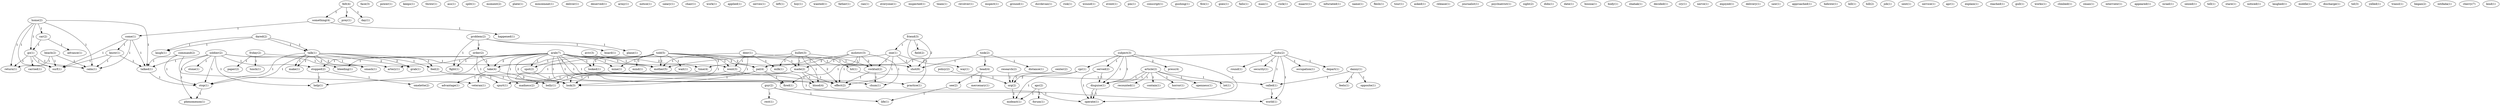 digraph G {
  home [ label="home(2)" ];
  car [ label="car(2)" ];
  go [ label="go(1)" ];
  return [ label="return(1)" ];
  surf [ label="surf(1)" ];
  calm [ label="calm(1)" ];
  talked [ label="talked(1)" ];
  face [ label="face(3)" ];
  felt [ label="felt(4)" ];
  something [ label="something(4)" ];
  prey [ label="prey(1)" ];
  day [ label="day(1)" ];
  problem [ label="problem(2)" ];
  order [ label="order(2)" ];
  plane [ label="plane(1)" ];
  board [ label="board(1)" ];
  fight [ label="fight(1)" ];
  apc [ label="apc(2)" ];
  forum [ label="forum(1)" ];
  mideast [ label="mideast(1)" ];
  power [ label="power(1)" ];
  keeps [ label="keeps(1)" ];
  threw [ label="threw(1)" ];
  beach [ label="beach(2)" ];
  ass [ label="ass(1)" ];
  split [ label="split(1)" ];
  moment [ label="moment(2)" ];
  plate [ label="plate(1)" ];
  mincemeat [ label="mincemeat(1)" ];
  deliver [ label="deliver(1)" ];
  deserved [ label="deserved(1)" ];
  army [ label="army(1)" ];
  notice [ label="notice(1)" ];
  salary [ label="salary(1)" ];
  chair [ label="chair(1)" ];
  aviv [ label="aviv(3)" ];
  time [ label="time(4)" ];
  advance [ label="advance(1)" ];
  work [ label="work(1)" ];
  applied [ label="applied(1)" ];
  subject [ label="subject(3)" ];
  press [ label="press(4)" ];
  disguise [ label="disguise(1)" ];
  served [ label="served(2)" ];
  disguise [ label="disguise(1)" ];
  cpr [ label="cpr(1)" ];
  operate [ label="operate(1)" ];
  article [ label="article(2)" ];
  recounted [ label="recounted(1)" ];
  contain [ label="contain(1)" ];
  horror [ label="horror(1)" ];
  openness [ label="openness(1)" ];
  lot [ label="lot(1)" ];
  friday [ label="friday(2)" ];
  lunch [ label="lunch(1)" ];
  mother [ label="mother(5)" ];
  paper [ label="paper(2)" ];
  serves [ label="serves(1)" ];
  left [ label="left(1)" ];
  happened [ label="happened(1)" ];
  come [ label="come(1)" ];
  boy [ label="boy(1)" ];
  wanted [ label="wanted(1)" ];
  father [ label="father(1)" ];
  stop [ label="stop(1)" ];
  phenomenon [ label="phenomenon(1)" ];
  carried [ label="carried(1)" ];
  ran [ label="ran(1)" ];
  everyone [ label="everyone(1)" ];
  inspected [ label="inspected(1)" ];
  team [ label="team(1)" ];
  dared [ label="dared(2)" ];
  talk [ label="talk(4)" ];
  talk [ label="talk(1)" ];
  laugh [ label="laugh(1)" ];
  laugh [ label="laugh(1)" ];
  revolver [ label="revolver(1)" ];
  inspect [ label="inspect(1)" ];
  grab [ label="grab(1)" ];
  feel [ label="feel(2)" ];
  smash [ label="smash(1)" ];
  make [ label="make(1)" ];
  stop [ label="stop(1)" ];
  ground [ label="ground(1)" ];
  duvdevan [ label="duvdevan(1)" ];
  risk [ label="risk(1)" ];
  wound [ label="wound(1)" ];
  soldier [ label="soldier(2)" ];
  stone [ label="stone(1)" ];
  bleeding [ label="bleeding(1)" ];
  artery [ label="artery(1)" ];
  stopped [ label="stopped(2)" ];
  help [ label="help(1)" ];
  event [ label="event(1)" ];
  center [ label="center(2)" ];
  org [ label="org(2)" ];
  pm [ label="pm(1)" ];
  conscript [ label="conscript(1)" ];
  took [ label="took(2)" ];
  distance [ label="distance(1)" ];
  head [ label="head(4)" ];
  shot [ label="shot(6)" ];
  gushing [ label="gushing(1)" ];
  fire [ label="fire(1)" ];
  goes [ label="goes(1)" ];
  falls [ label="falls(1)" ];
  man [ label="man(1)" ];
  rock [ label="rock(1)" ];
  bullet [ label="bullet(3)" ];
  cocktail [ label="cocktail(2)" ];
  made [ label="made(2)" ];
  blood [ label="blood(4)" ];
  milk [ label="milk(1)" ];
  effect [ label="effect(2)" ];
  maariv [ label="maariv(1)" ];
  infuriated [ label="infuriated(1)" ];
  name [ label="name(1)" ];
  flesh [ label="flesh(1)" ];
  policy [ label="policy(2)" ];
  tour [ label="tour(1)" ];
  know [ label="know(1)" ];
  asked [ label="asked(1)" ];
  release [ label="release(1)" ];
  dudu [ label="dudu(2)" ];
  depart [ label="depart(1)" ];
  round [ label="round(1)" ];
  called [ label="called(1)" ];
  pal [ label="pal(4)" ];
  security [ label="security(1)" ];
  occupation [ label="occupation(1)" ];
  world [ label="world(1)" ];
  command [ label="command(2)" ];
  veteran [ label="veteran(1)" ];
  friend [ label="friend(3)" ];
  one [ label="one(1)" ];
  field [ label="field(2)" ];
  practice [ label="practice(1)" ];
  way [ label="way(1)" ];
  journalist [ label="journalist(1)" ];
  take [ label="take(4)" ];
  look [ label="look(3)" ];
  told [ label="told(5)" ];
  mine [ label="mine(1)" ];
  spot [ label="spot(2)" ];
  wait [ label="wait(1)" ];
  looked [ label="looked(1)" ];
  went [ label="went(3)" ];
  belly [ label="belly(1)" ];
  mind [ label="mind(1)" ];
  psychiatrist [ label="psychiatrist(1)" ];
  sight [ label="sight(2)" ];
  didn [ label="didn(1)" ];
  date [ label="date(1)" ];
  molotov [ label="molotov(3)" ];
  chum [ label="chum(1)" ];
  fired [ label="fired(1)" ];
  research [ label="research(2)" ];
  spurt [ label="spurt(1)" ];
  madness [ label="madness(2)" ];
  bosnia [ label="bosnia(1)" ];
  body [ label="body(1)" ];
  arab [ label="arab(7)" ];
  shahak [ label="shahak(1)" ];
  decided [ label="decided(1)" ];
  cry [ label="cry(1)" ];
  nerve [ label="nerve(1)" ];
  enjoyed [ label="enjoyed(1)" ];
  delivery [ label="delivery(1)" ];
  saw [ label="saw(1)" ];
  approached [ label="approached(1)" ];
  advantage [ label="advantage(1)" ];
  hebrew [ label="hebrew(1)" ];
  kill [ label="kill(1)" ];
  hill [ label="hill(2)" ];
  job [ label="job(1)" ];
  sent [ label="sent(1)" ];
  service [ label="service(1)" ];
  apr [ label="apr(1)" ];
  deer [ label="deer(1)" ];
  hit [ label="hit(1)" ];
  explain [ label="explain(1)" ];
  reached [ label="reached(1)" ];
  gull [ label="gull(1)" ];
  works [ label="works(1)" ];
  climbed [ label="climbed(1)" ];
  danny [ label="danny(1)" ];
  opposite [ label="opposite(1)" ];
  feels [ label="feels(1)" ];
  zman [ label="zman(1)" ];
  interview [ label="interview(1)" ];
  appeared [ label="appeared(1)" ];
  mercenary [ label="mercenary(1)" ];
  see [ label="see(2)" ];
  israel [ label="israel(1)" ];
  seized [ label="seized(1)" ];
  tell [ label="tell(1)" ];
  omelette [ label="omelette(2)" ];
  guy [ label="guy(2)" ];
  rest [ label="rest(1)" ];
  life [ label="life(1)" ];
  stare [ label="stare(1)" ];
  noticed [ label="noticed(1)" ];
  laughed [ label="laughed(1)" ];
  middle [ label="middle(1)" ];
  discharge [ label="discharge(1)" ];
  tel [ label="tel(3)" ];
  yelled [ label="yelled(1)" ];
  transl [ label="transl(1)" ];
  began [ label="began(2)" ];
  intifada [ label="intifada(1)" ];
  cherry [ label="cherry(7)" ];
  kind [ label="kind(1)" ];
  home -> car [ label="1" ];
  home -> go [ label="1" ];
  home -> return [ label="1" ];
  home -> surf [ label="1" ];
  home -> calm [ label="1" ];
  home -> talked [ label="1" ];
  felt -> something [ label="1" ];
  felt -> prey [ label="1" ];
  felt -> day [ label="1" ];
  problem -> order [ label="1" ];
  problem -> plane [ label="1" ];
  problem -> board [ label="1" ];
  problem -> fight [ label="1" ];
  apc -> forum [ label="1" ];
  apc -> mideast [ label="1" ];
  beach -> return [ label="1" ];
  beach -> surf [ label="1" ];
  beach -> calm [ label="1" ];
  aviv -> time [ label="2" ];
  car -> go [ label="1" ];
  car -> advance [ label="1" ];
  subject -> press [ label="2" ];
  subject -> disguise [ label="1" ];
  subject -> served [ label="1" ];
  subject -> disguise [ label="1" ];
  subject -> cpr [ label="1" ];
  subject -> operate [ label="1" ];
  article -> recounted [ label="1" ];
  article -> disguise [ label="1" ];
  article -> contain [ label="1" ];
  article -> disguise [ label="1" ];
  article -> horror [ label="1" ];
  article -> openness [ label="1" ];
  article -> lot [ label="1" ];
  friday -> lunch [ label="1" ];
  friday -> mother [ label="1" ];
  friday -> paper [ label="1" ];
  something -> happened [ label="1" ];
  something -> come [ label="1" ];
  stop -> phenomenon [ label="1" ];
  go -> return [ label="1" ];
  go -> carried [ label="1" ];
  go -> surf [ label="1" ];
  go -> calm [ label="1" ];
  dared -> talk [ label="1" ];
  dared -> talk [ label="1" ];
  dared -> laugh [ label="1" ];
  dared -> laugh [ label="1" ];
  talk -> grab [ label="2" ];
  talk -> feel [ label="1" ];
  talk -> smash [ label="2" ];
  talk -> make [ label="1" ];
  talk -> stop [ label="1" ];
  soldier -> phenomenon [ label="1" ];
  soldier -> stone [ label="1" ];
  soldier -> bleeding [ label="1" ];
  soldier -> artery [ label="1" ];
  soldier -> talked [ label="1" ];
  soldier -> stopped [ label="1" ];
  soldier -> help [ label="1" ];
  soldier -> stop [ label="1" ];
  center -> org [ label="1" ];
  took -> distance [ label="1" ];
  took -> head [ label="1" ];
  took -> shot [ label="1" ];
  bullet -> cocktail [ label="1" ];
  bullet -> made [ label="1" ];
  bullet -> blood [ label="1" ];
  bullet -> milk [ label="1" ];
  bullet -> effect [ label="2" ];
  bullet -> mother [ label="1" ];
  disguise -> operate [ label="1" ];
  policy -> org [ label="1" ];
  served -> disguise [ label="1" ];
  served -> operate [ label="1" ];
  come -> know [ label="1" ];
  come -> surf [ label="1" ];
  come -> calm [ label="1" ];
  come -> talked [ label="1" ];
  dudu -> depart [ label="1" ];
  dudu -> round [ label="1" ];
  dudu -> called [ label="1" ];
  dudu -> pal [ label="1" ];
  dudu -> security [ label="1" ];
  dudu -> occupation [ label="1" ];
  dudu -> world [ label="1" ];
  command -> veteran [ label="1" ];
  command -> talked [ label="1" ];
  command -> stop [ label="1" ];
  friend -> one [ label="1" ];
  friend -> field [ label="1" ];
  friend -> practice [ label="1" ];
  friend -> shot [ label="2" ];
  one -> way [ label="1" ];
  one -> time [ label="1" ];
  one -> cocktail [ label="1" ];
  one -> effect [ label="1" ];
  one -> shot [ label="1" ];
  disguise -> operate [ label="1" ];
  order -> take [ label="1" ];
  order -> fight [ label="1" ];
  order -> look [ label="1" ];
  talk -> grab [ label="2" ];
  talk -> feel [ label="1" ];
  talk -> smash [ label="2" ];
  talk -> make [ label="1" ];
  talk -> stop [ label="1" ];
  cpr -> org [ label="2" ];
  cpr -> mideast [ label="1" ];
  told -> mine [ label="1" ];
  told -> take [ label="1" ];
  told -> made [ label="1" ];
  told -> spot [ label="1" ];
  told -> wait [ label="1" ];
  told -> pal [ label="2" ];
  told -> looked [ label="1" ];
  told -> went [ label="1" ];
  told -> belly [ label="1" ];
  told -> look [ label="1" ];
  told -> mind [ label="1" ];
  told -> mother [ label="2" ];
  told -> shot [ label="1" ];
  time -> veteran [ label="1" ];
  molotov -> cocktail [ label="2" ];
  molotov -> made [ label="1" ];
  molotov -> chum [ label="1" ];
  molotov -> pal [ label="2" ];
  molotov -> effect [ label="1" ];
  molotov -> fired [ label="1" ];
  cocktail -> chum [ label="1" ];
  cocktail -> effect [ label="1" ];
  research -> org [ label="1" ];
  feel -> spurt [ label="1" ];
  feel -> madness [ label="1" ];
  arab -> bleeding [ label="1" ];
  arab -> mine [ label="1" ];
  arab -> take [ label="2" ];
  arab -> chum [ label="1" ];
  arab -> spot [ label="1" ];
  arab -> artery [ label="1" ];
  arab -> blood [ label="1" ];
  arab -> pal [ label="2" ];
  arab -> stopped [ label="1" ];
  arab -> looked [ label="1" ];
  arab -> effect [ label="1" ];
  arab -> fired [ label="1" ];
  arab -> help [ label="1" ];
  arab -> went [ label="1" ];
  arab -> belly [ label="1" ];
  arab -> look [ label="2" ];
  arab -> mother [ label="1" ];
  arab -> shot [ label="1" ];
  take -> advantage [ label="1" ];
  take -> look [ label="3" ];
  made -> spurt [ label="1" ];
  made -> blood [ label="1" ];
  made -> effect [ label="1" ];
  made -> madness [ label="1" ];
  know -> surf [ label="1" ];
  know -> calm [ label="1" ];
  know -> talked [ label="1" ];
  deer -> hit [ label="1" ];
  deer -> milk [ label="1" ];
  deer -> went [ label="1" ];
  deer -> look [ label="1" ];
  deer -> mother [ label="1" ];
  spot -> look [ label="1" ];
  danny -> opposite [ label="1" ];
  danny -> called [ label="1" ];
  danny -> feels [ label="1" ];
  head -> mercenary [ label="1" ];
  head -> see [ label="1" ];
  org -> mideast [ label="1" ];
  hit -> called [ label="1" ];
  called -> world [ label="1" ];
  pal -> fired [ label="1" ];
  pal -> world [ label="1" ];
  pal -> belly [ label="1" ];
  pal -> look [ label="1" ];
  talked -> stop [ label="1" ];
  stopped -> help [ label="1" ];
  stopped -> omelette [ label="1" ];
  guy -> rest [ label="1" ];
  guy -> operate [ label="1" ];
  guy -> life [ label="1" ];
  went -> look [ label="1" ];
  went -> practice [ label="1" ];
  see -> life [ label="1" ];
}

